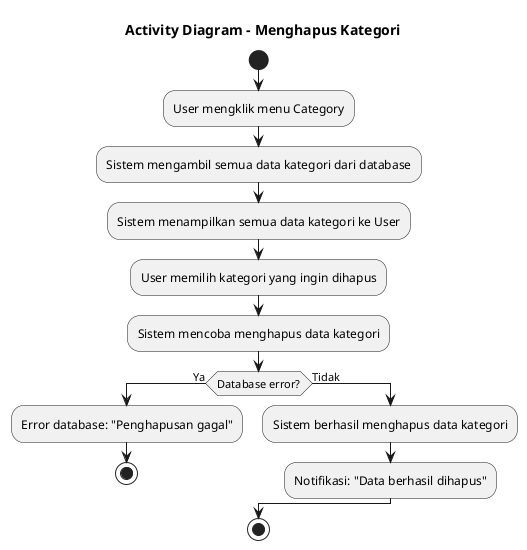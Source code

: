 @startuml
title Activity Diagram - Menghapus Kategori
start

:User mengklik menu Category;
:Sistem mengambil semua data kategori dari database;
:Sistem menampilkan semua data kategori ke User;

:User memilih kategori yang ingin dihapus;
:Sistem mencoba menghapus data kategori;

if (Database error?) then (Ya)
    :Error database: "Penghapusan gagal";
    stop
else (Tidak)
    :Sistem berhasil menghapus data kategori;
    :Notifikasi: "Data berhasil dihapus";
endif

stop
@enduml
